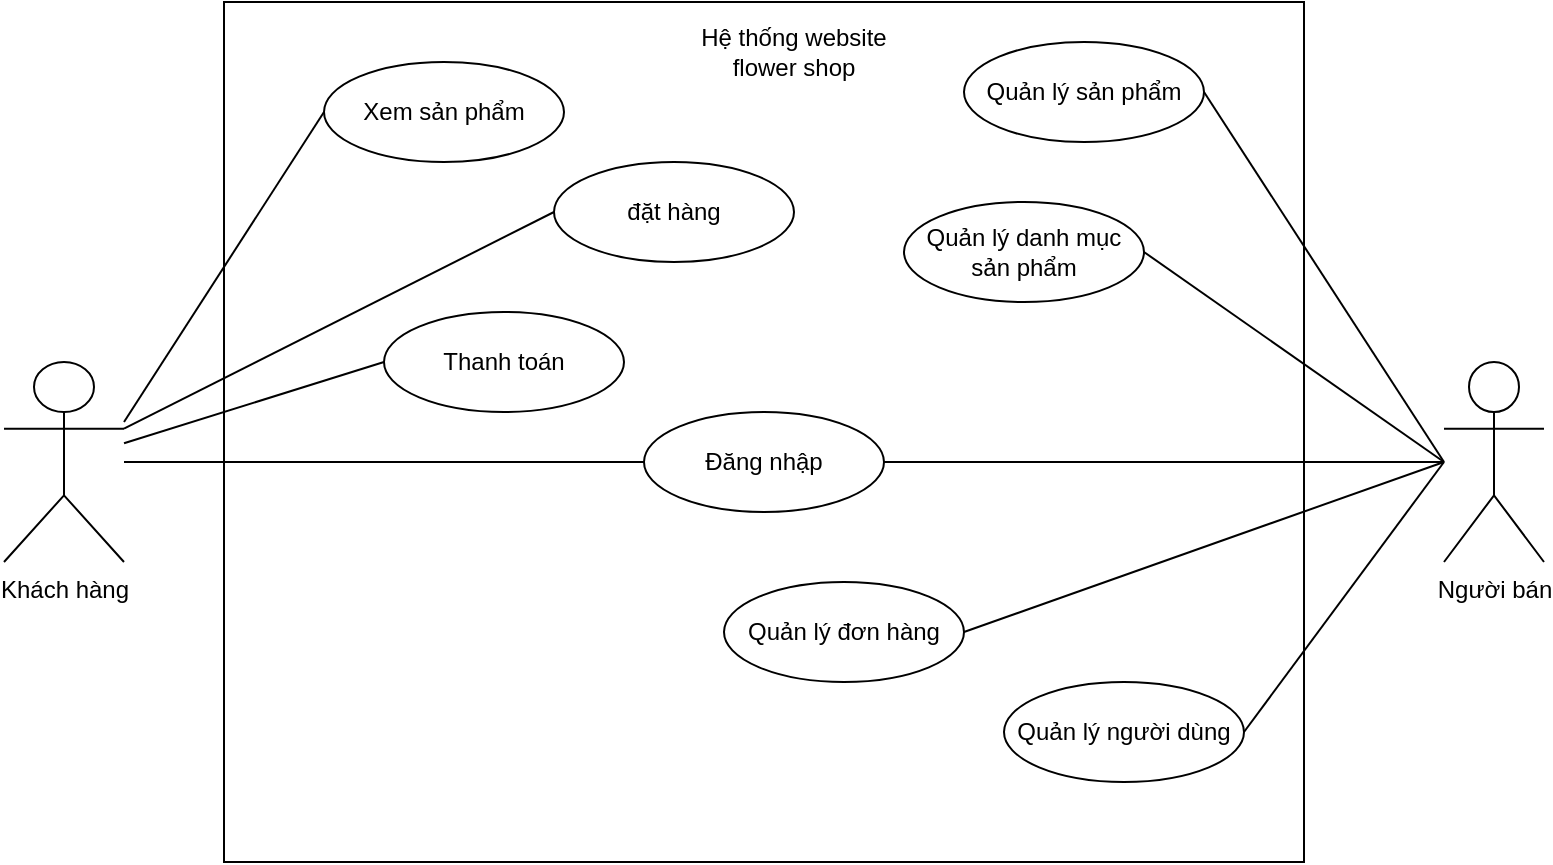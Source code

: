 <mxfile version="15.9.6" type="device"><diagram id="aNqnKC1BPnDcuEmFLonh" name="Page-1"><mxGraphModel dx="1038" dy="521" grid="1" gridSize="10" guides="1" tooltips="1" connect="1" arrows="1" fold="1" page="1" pageScale="1" pageWidth="850" pageHeight="1100" math="0" shadow="0"><root><mxCell id="0"/><mxCell id="1" parent="0"/><mxCell id="2RJkumewW_RHowMWcpSk-1" value="" style="rounded=0;whiteSpace=wrap;html=1;" parent="1" vertex="1"><mxGeometry x="140" y="60" width="540" height="430" as="geometry"/></mxCell><mxCell id="2RJkumewW_RHowMWcpSk-2" value="Khách hàng" style="shape=umlActor;verticalLabelPosition=bottom;verticalAlign=top;html=1;outlineConnect=0;" parent="1" vertex="1"><mxGeometry x="30" y="240" width="60" height="100" as="geometry"/></mxCell><mxCell id="2RJkumewW_RHowMWcpSk-5" value="Người bán" style="shape=umlActor;verticalLabelPosition=bottom;verticalAlign=top;html=1;outlineConnect=0;" parent="1" vertex="1"><mxGeometry x="750" y="240" width="50" height="100" as="geometry"/></mxCell><mxCell id="2RJkumewW_RHowMWcpSk-6" value="Đăng nhập" style="ellipse;whiteSpace=wrap;html=1;" parent="1" vertex="1"><mxGeometry x="350" y="265" width="120" height="50" as="geometry"/></mxCell><mxCell id="2RJkumewW_RHowMWcpSk-7" value="Xem sản phẩm" style="ellipse;whiteSpace=wrap;html=1;" parent="1" vertex="1"><mxGeometry x="190" y="90" width="120" height="50" as="geometry"/></mxCell><mxCell id="2RJkumewW_RHowMWcpSk-8" value="đặt hàng" style="ellipse;whiteSpace=wrap;html=1;" parent="1" vertex="1"><mxGeometry x="305" y="140" width="120" height="50" as="geometry"/></mxCell><mxCell id="2RJkumewW_RHowMWcpSk-9" value="Thanh toán" style="ellipse;whiteSpace=wrap;html=1;" parent="1" vertex="1"><mxGeometry x="220" y="215" width="120" height="50" as="geometry"/></mxCell><mxCell id="2RJkumewW_RHowMWcpSk-10" value="Quản lý sản phẩm" style="ellipse;whiteSpace=wrap;html=1;" parent="1" vertex="1"><mxGeometry x="510" y="80" width="120" height="50" as="geometry"/></mxCell><mxCell id="2RJkumewW_RHowMWcpSk-11" value="Quản lý đơn hàng" style="ellipse;whiteSpace=wrap;html=1;" parent="1" vertex="1"><mxGeometry x="390" y="350" width="120" height="50" as="geometry"/></mxCell><mxCell id="2RJkumewW_RHowMWcpSk-12" value="Quản lý người dùng" style="ellipse;whiteSpace=wrap;html=1;" parent="1" vertex="1"><mxGeometry x="530" y="400" width="120" height="50" as="geometry"/></mxCell><mxCell id="2RJkumewW_RHowMWcpSk-13" value="" style="endArrow=none;html=1;rounded=0;entryX=0;entryY=0.5;entryDx=0;entryDy=0;" parent="1" source="2RJkumewW_RHowMWcpSk-2" target="2RJkumewW_RHowMWcpSk-6" edge="1"><mxGeometry width="50" height="50" relative="1" as="geometry"><mxPoint x="400" y="320" as="sourcePoint"/><mxPoint x="450" y="270" as="targetPoint"/></mxGeometry></mxCell><mxCell id="2RJkumewW_RHowMWcpSk-16" value="" style="endArrow=none;html=1;rounded=0;entryX=1;entryY=0.5;entryDx=0;entryDy=0;" parent="1" source="2RJkumewW_RHowMWcpSk-5" target="2RJkumewW_RHowMWcpSk-6" edge="1"><mxGeometry width="50" height="50" relative="1" as="geometry"><mxPoint x="400" y="320" as="sourcePoint"/><mxPoint x="450" y="270" as="targetPoint"/></mxGeometry></mxCell><mxCell id="2RJkumewW_RHowMWcpSk-17" value="" style="endArrow=none;html=1;rounded=0;entryX=1;entryY=0.5;entryDx=0;entryDy=0;" parent="1" target="2RJkumewW_RHowMWcpSk-11" edge="1"><mxGeometry width="50" height="50" relative="1" as="geometry"><mxPoint x="750" y="290" as="sourcePoint"/><mxPoint x="450" y="270" as="targetPoint"/></mxGeometry></mxCell><mxCell id="2RJkumewW_RHowMWcpSk-18" value="" style="endArrow=none;html=1;rounded=0;entryX=1;entryY=0.5;entryDx=0;entryDy=0;" parent="1" target="2RJkumewW_RHowMWcpSk-10" edge="1"><mxGeometry width="50" height="50" relative="1" as="geometry"><mxPoint x="750" y="290" as="sourcePoint"/><mxPoint x="450" y="270" as="targetPoint"/></mxGeometry></mxCell><mxCell id="2RJkumewW_RHowMWcpSk-19" value="" style="endArrow=none;html=1;rounded=0;exitX=1;exitY=0.5;exitDx=0;exitDy=0;" parent="1" source="2RJkumewW_RHowMWcpSk-12" edge="1"><mxGeometry width="50" height="50" relative="1" as="geometry"><mxPoint x="400" y="320" as="sourcePoint"/><mxPoint x="750" y="290" as="targetPoint"/></mxGeometry></mxCell><mxCell id="2RJkumewW_RHowMWcpSk-20" value="" style="endArrow=none;html=1;rounded=0;entryX=0;entryY=0.5;entryDx=0;entryDy=0;" parent="1" source="2RJkumewW_RHowMWcpSk-2" target="2RJkumewW_RHowMWcpSk-9" edge="1"><mxGeometry width="50" height="50" relative="1" as="geometry"><mxPoint x="400" y="320" as="sourcePoint"/><mxPoint x="450" y="270" as="targetPoint"/></mxGeometry></mxCell><mxCell id="2RJkumewW_RHowMWcpSk-21" value="" style="endArrow=none;html=1;rounded=0;entryX=0;entryY=0.5;entryDx=0;entryDy=0;exitX=1;exitY=0.333;exitDx=0;exitDy=0;exitPerimeter=0;" parent="1" source="2RJkumewW_RHowMWcpSk-2" target="2RJkumewW_RHowMWcpSk-8" edge="1"><mxGeometry width="50" height="50" relative="1" as="geometry"><mxPoint x="400" y="320" as="sourcePoint"/><mxPoint x="450" y="270" as="targetPoint"/></mxGeometry></mxCell><mxCell id="2RJkumewW_RHowMWcpSk-22" value="" style="endArrow=none;html=1;rounded=0;entryX=0;entryY=0.5;entryDx=0;entryDy=0;" parent="1" target="2RJkumewW_RHowMWcpSk-7" edge="1"><mxGeometry width="50" height="50" relative="1" as="geometry"><mxPoint x="90" y="270" as="sourcePoint"/><mxPoint x="450" y="270" as="targetPoint"/></mxGeometry></mxCell><mxCell id="2RJkumewW_RHowMWcpSk-23" value="Quản lý danh mục sản phẩm" style="ellipse;whiteSpace=wrap;html=1;" parent="1" vertex="1"><mxGeometry x="480" y="160" width="120" height="50" as="geometry"/></mxCell><mxCell id="2RJkumewW_RHowMWcpSk-24" value="" style="endArrow=none;html=1;rounded=0;entryX=1;entryY=0.5;entryDx=0;entryDy=0;" parent="1" target="2RJkumewW_RHowMWcpSk-23" edge="1"><mxGeometry width="50" height="50" relative="1" as="geometry"><mxPoint x="750" y="290" as="sourcePoint"/><mxPoint x="450" y="270" as="targetPoint"/></mxGeometry></mxCell><mxCell id="2RJkumewW_RHowMWcpSk-25" value="Hệ thống website flower shop" style="text;html=1;strokeColor=none;fillColor=none;align=center;verticalAlign=middle;whiteSpace=wrap;rounded=0;" parent="1" vertex="1"><mxGeometry x="365" y="70" width="120" height="30" as="geometry"/></mxCell></root></mxGraphModel></diagram></mxfile>